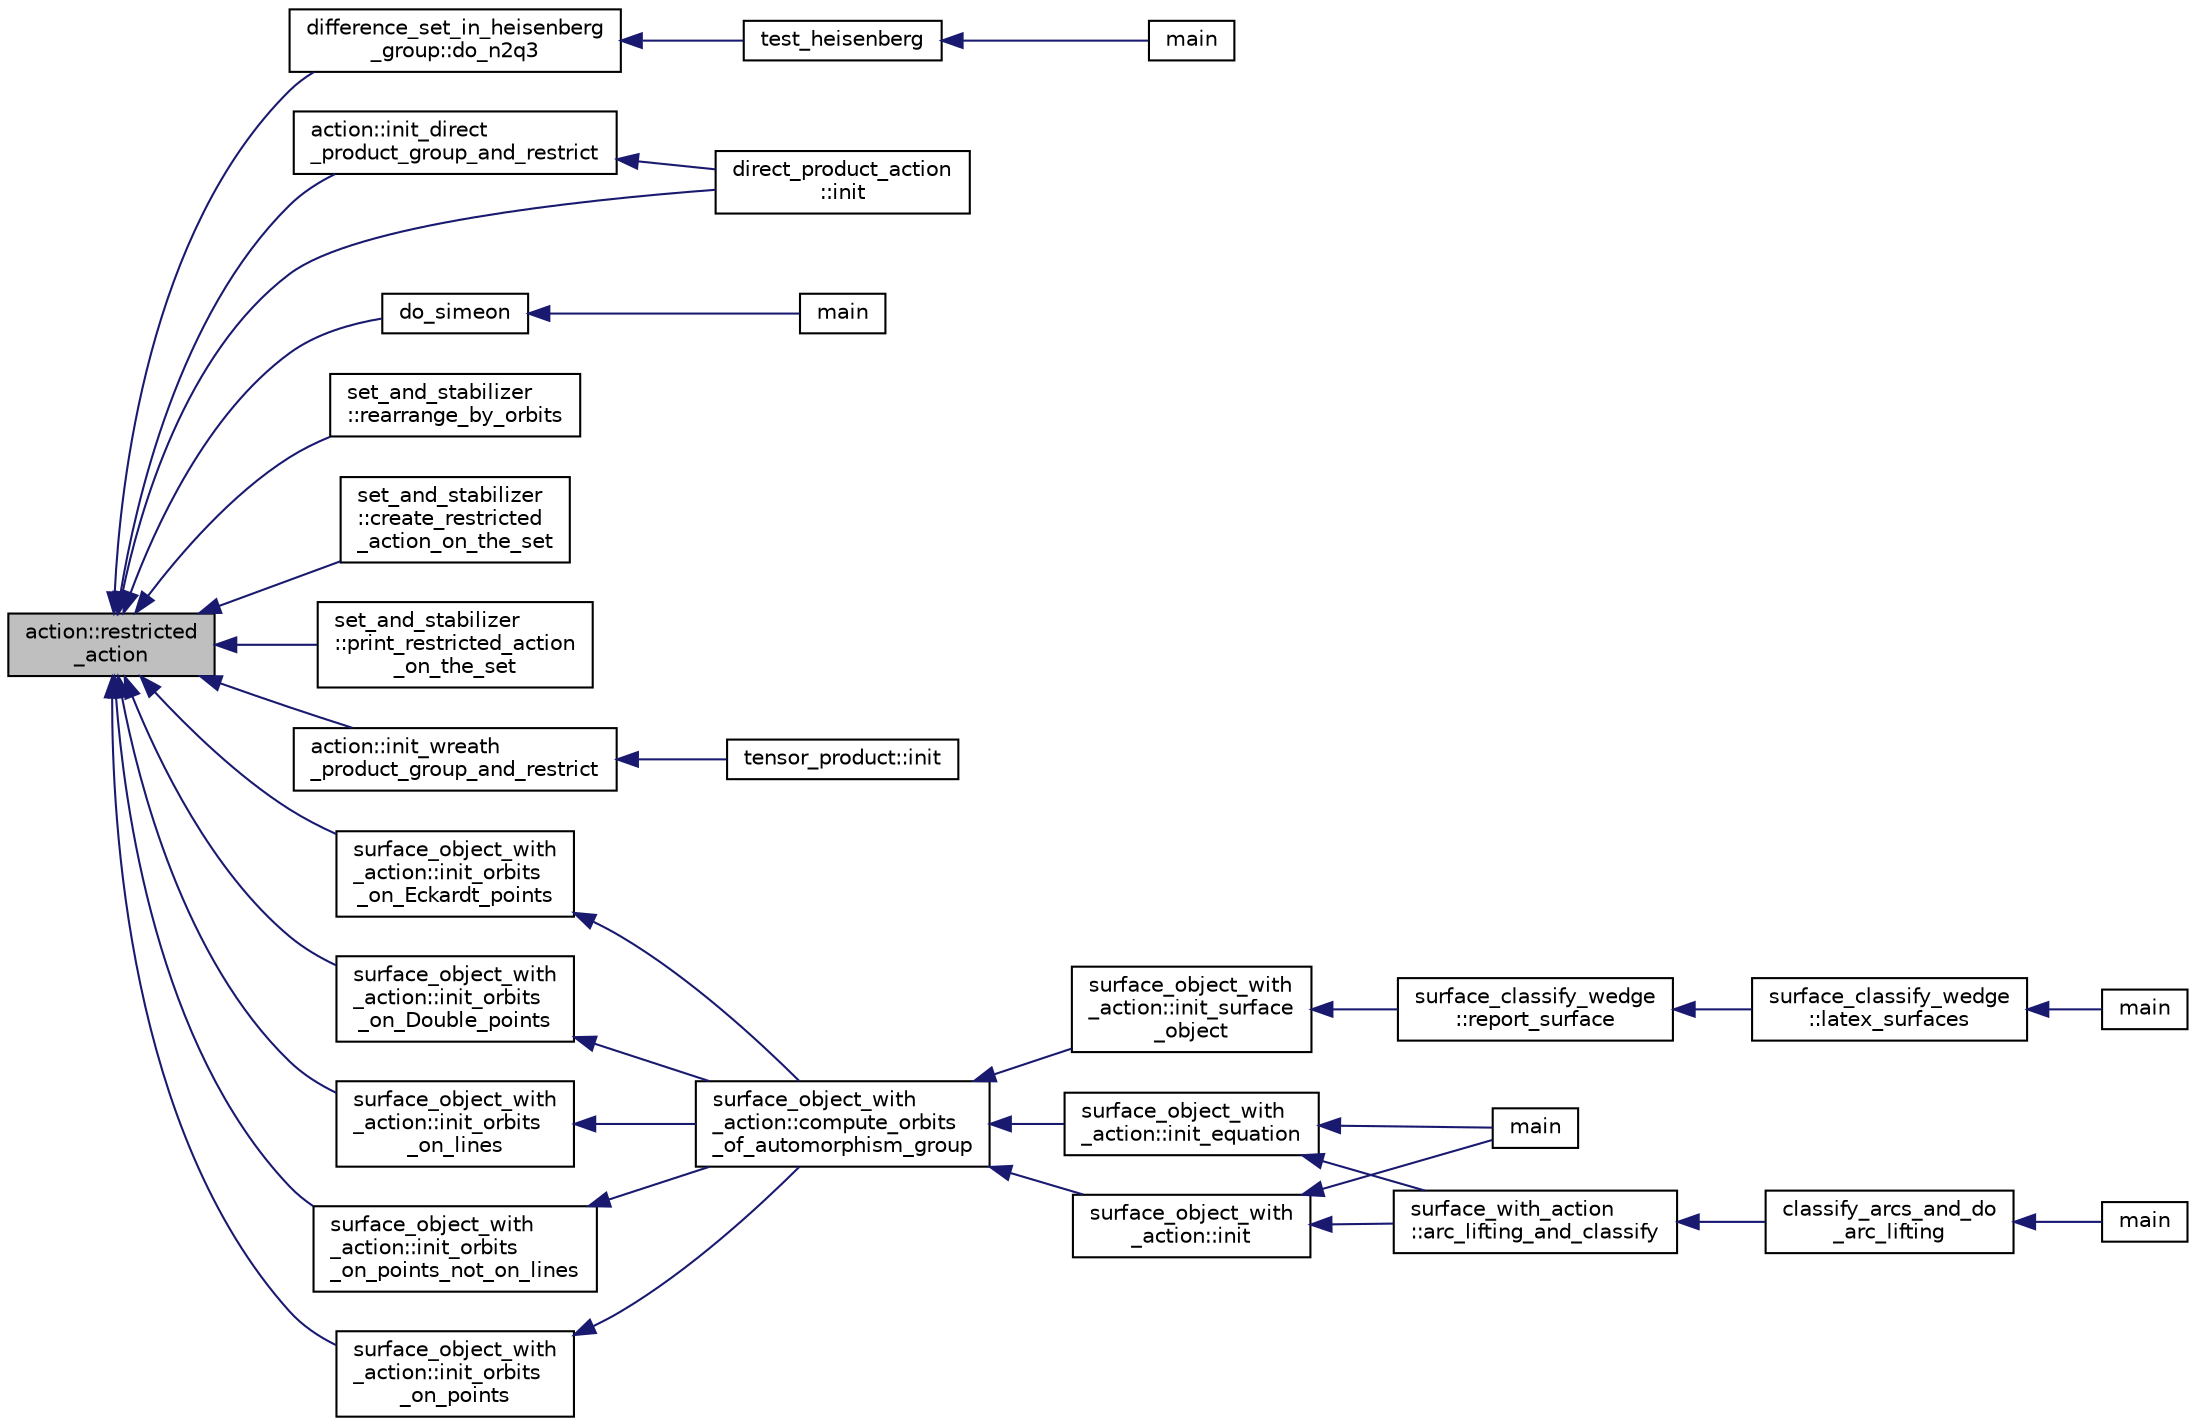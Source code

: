 digraph "action::restricted_action"
{
  edge [fontname="Helvetica",fontsize="10",labelfontname="Helvetica",labelfontsize="10"];
  node [fontname="Helvetica",fontsize="10",shape=record];
  rankdir="LR";
  Node34469 [label="action::restricted\l_action",height=0.2,width=0.4,color="black", fillcolor="grey75", style="filled", fontcolor="black"];
  Node34469 -> Node34470 [dir="back",color="midnightblue",fontsize="10",style="solid",fontname="Helvetica"];
  Node34470 [label="difference_set_in_heisenberg\l_group::do_n2q3",height=0.2,width=0.4,color="black", fillcolor="white", style="filled",URL="$de/d8a/classdifference__set__in__heisenberg__group.html#aca82ff116dd5d17cfbb311e809b6d023"];
  Node34470 -> Node34471 [dir="back",color="midnightblue",fontsize="10",style="solid",fontname="Helvetica"];
  Node34471 [label="test_heisenberg",height=0.2,width=0.4,color="black", fillcolor="white", style="filled",URL="$d7/db9/tao_8_c.html#a87d0c5c3b1f228ddbc4f326d3b662c24"];
  Node34471 -> Node34472 [dir="back",color="midnightblue",fontsize="10",style="solid",fontname="Helvetica"];
  Node34472 [label="main",height=0.2,width=0.4,color="black", fillcolor="white", style="filled",URL="$d7/db9/tao_8_c.html#a3c04138a5bfe5d72780bb7e82a18e627"];
  Node34469 -> Node34473 [dir="back",color="midnightblue",fontsize="10",style="solid",fontname="Helvetica"];
  Node34473 [label="direct_product_action\l::init",height=0.2,width=0.4,color="black", fillcolor="white", style="filled",URL="$d3/d78/classdirect__product__action.html#aad40060e5821c011cccaa65a5c4df64f"];
  Node34469 -> Node34474 [dir="back",color="midnightblue",fontsize="10",style="solid",fontname="Helvetica"];
  Node34474 [label="do_simeon",height=0.2,width=0.4,color="black", fillcolor="white", style="filled",URL="$d5/d13/simeon_8_c.html#a36cf3f9cb484fa44da7a7dfcbe9385d0"];
  Node34474 -> Node34475 [dir="back",color="midnightblue",fontsize="10",style="solid",fontname="Helvetica"];
  Node34475 [label="main",height=0.2,width=0.4,color="black", fillcolor="white", style="filled",URL="$d5/d13/simeon_8_c.html#ae66f6b31b5ad750f1fe042a706a4e3d4"];
  Node34469 -> Node34476 [dir="back",color="midnightblue",fontsize="10",style="solid",fontname="Helvetica"];
  Node34476 [label="set_and_stabilizer\l::rearrange_by_orbits",height=0.2,width=0.4,color="black", fillcolor="white", style="filled",URL="$de/df6/classset__and__stabilizer.html#acfc35aa1163712215848fab02017b28d"];
  Node34469 -> Node34477 [dir="back",color="midnightblue",fontsize="10",style="solid",fontname="Helvetica"];
  Node34477 [label="set_and_stabilizer\l::create_restricted\l_action_on_the_set",height=0.2,width=0.4,color="black", fillcolor="white", style="filled",URL="$de/df6/classset__and__stabilizer.html#ab5cfac83b54ceb1571c874104fe2c35e"];
  Node34469 -> Node34478 [dir="back",color="midnightblue",fontsize="10",style="solid",fontname="Helvetica"];
  Node34478 [label="set_and_stabilizer\l::print_restricted_action\l_on_the_set",height=0.2,width=0.4,color="black", fillcolor="white", style="filled",URL="$de/df6/classset__and__stabilizer.html#aa802ca2f1a88616a36ca30562019c6f2"];
  Node34469 -> Node34479 [dir="back",color="midnightblue",fontsize="10",style="solid",fontname="Helvetica"];
  Node34479 [label="action::init_direct\l_product_group_and_restrict",height=0.2,width=0.4,color="black", fillcolor="white", style="filled",URL="$d2/d86/classaction.html#a60a5555ea83770fd9994274efc9c328e"];
  Node34479 -> Node34473 [dir="back",color="midnightblue",fontsize="10",style="solid",fontname="Helvetica"];
  Node34469 -> Node34480 [dir="back",color="midnightblue",fontsize="10",style="solid",fontname="Helvetica"];
  Node34480 [label="action::init_wreath\l_product_group_and_restrict",height=0.2,width=0.4,color="black", fillcolor="white", style="filled",URL="$d2/d86/classaction.html#a5ea78557093c987967e7b8162fabbf72"];
  Node34480 -> Node34481 [dir="back",color="midnightblue",fontsize="10",style="solid",fontname="Helvetica"];
  Node34481 [label="tensor_product::init",height=0.2,width=0.4,color="black", fillcolor="white", style="filled",URL="$dd/d3e/classtensor__product.html#a2a8ac905e80dd9bb7339c9506c3521d3"];
  Node34469 -> Node34482 [dir="back",color="midnightblue",fontsize="10",style="solid",fontname="Helvetica"];
  Node34482 [label="surface_object_with\l_action::init_orbits\l_on_points",height=0.2,width=0.4,color="black", fillcolor="white", style="filled",URL="$db/d28/classsurface__object__with__action.html#af409fc1a4a148cb138ceac1bdedf3d8a"];
  Node34482 -> Node34483 [dir="back",color="midnightblue",fontsize="10",style="solid",fontname="Helvetica"];
  Node34483 [label="surface_object_with\l_action::compute_orbits\l_of_automorphism_group",height=0.2,width=0.4,color="black", fillcolor="white", style="filled",URL="$db/d28/classsurface__object__with__action.html#a74fe6a01c7d28a4fd30e601824d62c27"];
  Node34483 -> Node34484 [dir="back",color="midnightblue",fontsize="10",style="solid",fontname="Helvetica"];
  Node34484 [label="surface_object_with\l_action::init_equation",height=0.2,width=0.4,color="black", fillcolor="white", style="filled",URL="$db/d28/classsurface__object__with__action.html#a310ce4189e50545dd67fa3652b8fd160"];
  Node34484 -> Node34485 [dir="back",color="midnightblue",fontsize="10",style="solid",fontname="Helvetica"];
  Node34485 [label="main",height=0.2,width=0.4,color="black", fillcolor="white", style="filled",URL="$d2/dfa/create__surface__main_8_c.html#a217dbf8b442f20279ea00b898af96f52"];
  Node34484 -> Node34486 [dir="back",color="midnightblue",fontsize="10",style="solid",fontname="Helvetica"];
  Node34486 [label="surface_with_action\l::arc_lifting_and_classify",height=0.2,width=0.4,color="black", fillcolor="white", style="filled",URL="$d8/df9/classsurface__with__action.html#a62a3948f830c59e09ef94937650a07a4"];
  Node34486 -> Node34487 [dir="back",color="midnightblue",fontsize="10",style="solid",fontname="Helvetica"];
  Node34487 [label="classify_arcs_and_do\l_arc_lifting",height=0.2,width=0.4,color="black", fillcolor="white", style="filled",URL="$d6/dc3/arc__lifting__main_8_c.html#afdd7be16f16b8c71e9a72fe5f6a0b59c"];
  Node34487 -> Node34488 [dir="back",color="midnightblue",fontsize="10",style="solid",fontname="Helvetica"];
  Node34488 [label="main",height=0.2,width=0.4,color="black", fillcolor="white", style="filled",URL="$d6/dc3/arc__lifting__main_8_c.html#a217dbf8b442f20279ea00b898af96f52"];
  Node34483 -> Node34489 [dir="back",color="midnightblue",fontsize="10",style="solid",fontname="Helvetica"];
  Node34489 [label="surface_object_with\l_action::init",height=0.2,width=0.4,color="black", fillcolor="white", style="filled",URL="$db/d28/classsurface__object__with__action.html#a65085da19618def3909b0f4bc27cba8a"];
  Node34489 -> Node34485 [dir="back",color="midnightblue",fontsize="10",style="solid",fontname="Helvetica"];
  Node34489 -> Node34486 [dir="back",color="midnightblue",fontsize="10",style="solid",fontname="Helvetica"];
  Node34483 -> Node34490 [dir="back",color="midnightblue",fontsize="10",style="solid",fontname="Helvetica"];
  Node34490 [label="surface_object_with\l_action::init_surface\l_object",height=0.2,width=0.4,color="black", fillcolor="white", style="filled",URL="$db/d28/classsurface__object__with__action.html#addc93dd533dbceb5c024c66ee1936d35"];
  Node34490 -> Node34491 [dir="back",color="midnightblue",fontsize="10",style="solid",fontname="Helvetica"];
  Node34491 [label="surface_classify_wedge\l::report_surface",height=0.2,width=0.4,color="black", fillcolor="white", style="filled",URL="$d7/d5c/classsurface__classify__wedge.html#ad577d435c4726d0a35c10b2f8d4ed00c"];
  Node34491 -> Node34492 [dir="back",color="midnightblue",fontsize="10",style="solid",fontname="Helvetica"];
  Node34492 [label="surface_classify_wedge\l::latex_surfaces",height=0.2,width=0.4,color="black", fillcolor="white", style="filled",URL="$d7/d5c/classsurface__classify__wedge.html#a5698763ece48d6f0a605527ca62429c5"];
  Node34492 -> Node34493 [dir="back",color="midnightblue",fontsize="10",style="solid",fontname="Helvetica"];
  Node34493 [label="main",height=0.2,width=0.4,color="black", fillcolor="white", style="filled",URL="$df/df8/surface__classify_8_c.html#a217dbf8b442f20279ea00b898af96f52"];
  Node34469 -> Node34494 [dir="back",color="midnightblue",fontsize="10",style="solid",fontname="Helvetica"];
  Node34494 [label="surface_object_with\l_action::init_orbits\l_on_Eckardt_points",height=0.2,width=0.4,color="black", fillcolor="white", style="filled",URL="$db/d28/classsurface__object__with__action.html#adb4f53b56c7d046331cd6f7160c88199"];
  Node34494 -> Node34483 [dir="back",color="midnightblue",fontsize="10",style="solid",fontname="Helvetica"];
  Node34469 -> Node34495 [dir="back",color="midnightblue",fontsize="10",style="solid",fontname="Helvetica"];
  Node34495 [label="surface_object_with\l_action::init_orbits\l_on_Double_points",height=0.2,width=0.4,color="black", fillcolor="white", style="filled",URL="$db/d28/classsurface__object__with__action.html#ab1aa645b1dbce2a3cfbf1ec80194fb02"];
  Node34495 -> Node34483 [dir="back",color="midnightblue",fontsize="10",style="solid",fontname="Helvetica"];
  Node34469 -> Node34496 [dir="back",color="midnightblue",fontsize="10",style="solid",fontname="Helvetica"];
  Node34496 [label="surface_object_with\l_action::init_orbits\l_on_lines",height=0.2,width=0.4,color="black", fillcolor="white", style="filled",URL="$db/d28/classsurface__object__with__action.html#a774d7cd436a671bafdf364400a233db5"];
  Node34496 -> Node34483 [dir="back",color="midnightblue",fontsize="10",style="solid",fontname="Helvetica"];
  Node34469 -> Node34497 [dir="back",color="midnightblue",fontsize="10",style="solid",fontname="Helvetica"];
  Node34497 [label="surface_object_with\l_action::init_orbits\l_on_points_not_on_lines",height=0.2,width=0.4,color="black", fillcolor="white", style="filled",URL="$db/d28/classsurface__object__with__action.html#a02b2bba4ba3f1f8de5ee1c31d730d984"];
  Node34497 -> Node34483 [dir="back",color="midnightblue",fontsize="10",style="solid",fontname="Helvetica"];
}
